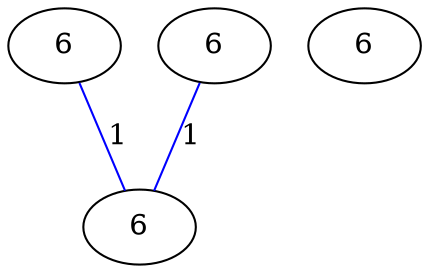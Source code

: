 graph G {
	0 [label="6"];
	1 [label="6"];
	2 [label="6"];
	3 [label="6"];
	0 -- 2 [label="1", color=blue];
	1 -- 2 [label="1", color=blue];
}